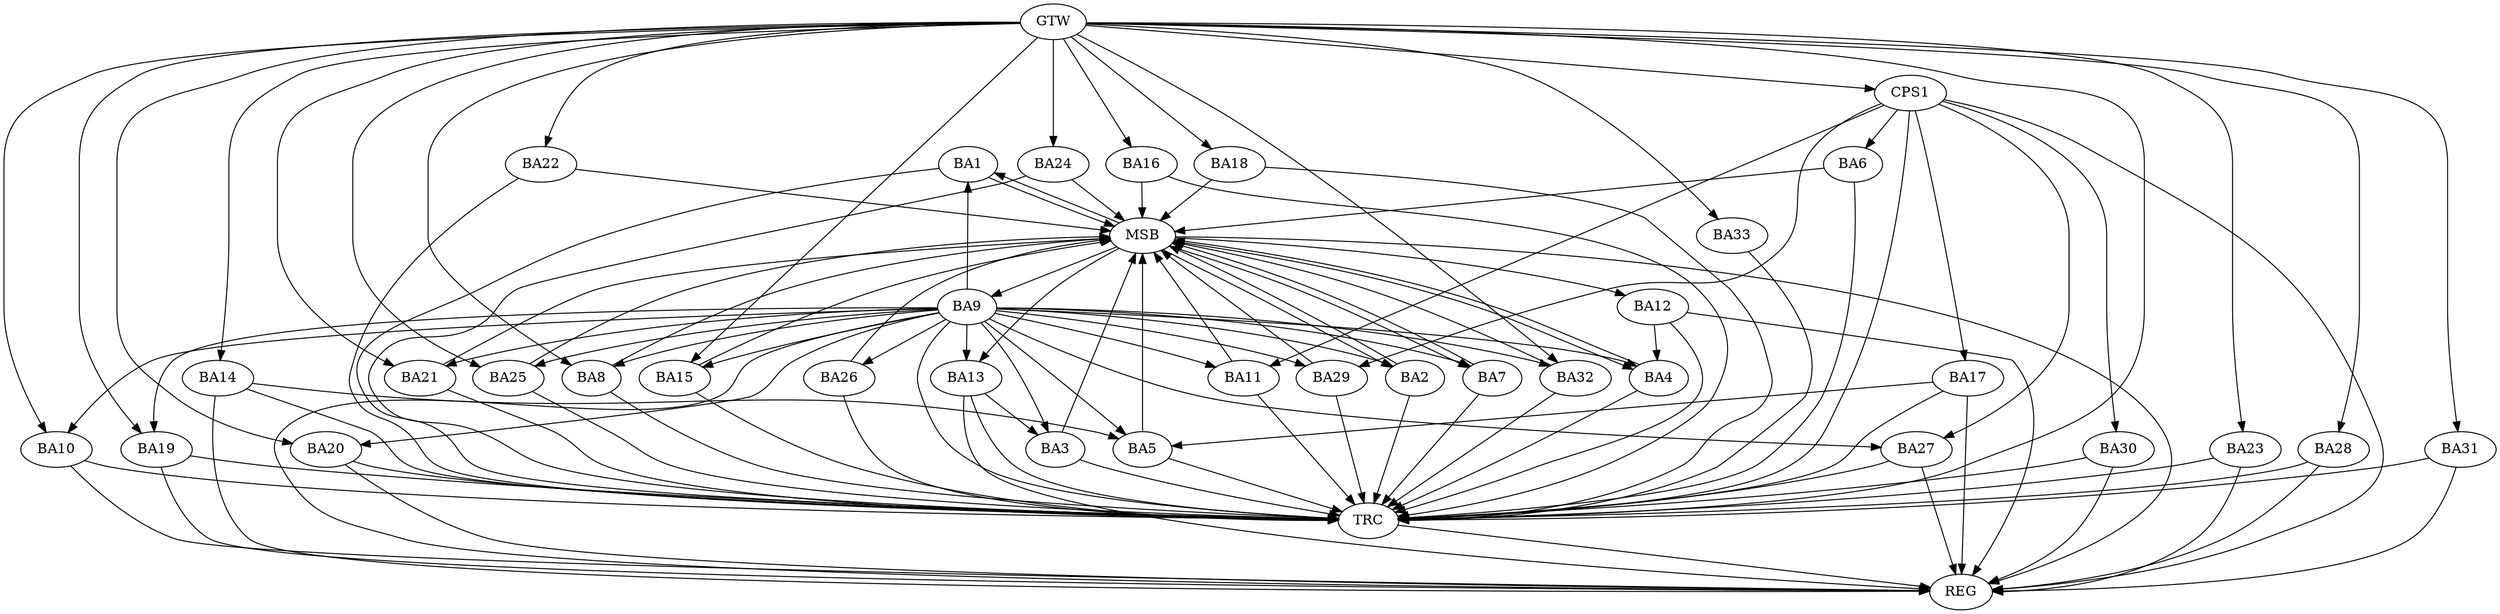 strict digraph G {
  BA1 [ label="BA1" ];
  BA2 [ label="BA2" ];
  BA3 [ label="BA3" ];
  BA4 [ label="BA4" ];
  BA5 [ label="BA5" ];
  BA6 [ label="BA6" ];
  BA7 [ label="BA7" ];
  BA8 [ label="BA8" ];
  BA9 [ label="BA9" ];
  BA10 [ label="BA10" ];
  BA11 [ label="BA11" ];
  BA12 [ label="BA12" ];
  BA13 [ label="BA13" ];
  BA14 [ label="BA14" ];
  BA15 [ label="BA15" ];
  BA16 [ label="BA16" ];
  BA17 [ label="BA17" ];
  BA18 [ label="BA18" ];
  BA19 [ label="BA19" ];
  BA20 [ label="BA20" ];
  BA21 [ label="BA21" ];
  BA22 [ label="BA22" ];
  BA23 [ label="BA23" ];
  BA24 [ label="BA24" ];
  BA25 [ label="BA25" ];
  BA26 [ label="BA26" ];
  BA27 [ label="BA27" ];
  BA28 [ label="BA28" ];
  BA29 [ label="BA29" ];
  BA30 [ label="BA30" ];
  BA31 [ label="BA31" ];
  BA32 [ label="BA32" ];
  BA33 [ label="BA33" ];
  CPS1 [ label="CPS1" ];
  GTW [ label="GTW" ];
  REG [ label="REG" ];
  MSB [ label="MSB" ];
  TRC [ label="TRC" ];
  BA9 -> BA3;
  BA12 -> BA4;
  BA13 -> BA3;
  BA14 -> BA5;
  BA17 -> BA5;
  CPS1 -> BA30;
  CPS1 -> BA11;
  CPS1 -> BA29;
  CPS1 -> BA6;
  CPS1 -> BA27;
  CPS1 -> BA17;
  GTW -> BA8;
  GTW -> BA10;
  GTW -> BA14;
  GTW -> BA15;
  GTW -> BA16;
  GTW -> BA18;
  GTW -> BA19;
  GTW -> BA20;
  GTW -> BA21;
  GTW -> BA22;
  GTW -> BA23;
  GTW -> BA24;
  GTW -> BA25;
  GTW -> BA28;
  GTW -> BA31;
  GTW -> BA32;
  GTW -> BA33;
  GTW -> CPS1;
  BA9 -> REG;
  BA10 -> REG;
  BA12 -> REG;
  BA13 -> REG;
  BA14 -> REG;
  BA17 -> REG;
  BA19 -> REG;
  BA20 -> REG;
  BA23 -> REG;
  BA27 -> REG;
  BA28 -> REG;
  BA30 -> REG;
  BA31 -> REG;
  CPS1 -> REG;
  BA1 -> MSB;
  MSB -> BA2;
  MSB -> REG;
  BA2 -> MSB;
  MSB -> BA1;
  BA3 -> MSB;
  BA4 -> MSB;
  BA5 -> MSB;
  BA6 -> MSB;
  BA7 -> MSB;
  MSB -> BA4;
  BA8 -> MSB;
  BA11 -> MSB;
  MSB -> BA7;
  BA15 -> MSB;
  BA16 -> MSB;
  MSB -> BA12;
  BA18 -> MSB;
  BA21 -> MSB;
  BA22 -> MSB;
  BA24 -> MSB;
  BA25 -> MSB;
  MSB -> BA13;
  BA26 -> MSB;
  BA29 -> MSB;
  BA32 -> MSB;
  MSB -> BA9;
  BA1 -> TRC;
  BA2 -> TRC;
  BA3 -> TRC;
  BA4 -> TRC;
  BA5 -> TRC;
  BA6 -> TRC;
  BA7 -> TRC;
  BA8 -> TRC;
  BA9 -> TRC;
  BA10 -> TRC;
  BA11 -> TRC;
  BA12 -> TRC;
  BA13 -> TRC;
  BA14 -> TRC;
  BA15 -> TRC;
  BA16 -> TRC;
  BA17 -> TRC;
  BA18 -> TRC;
  BA19 -> TRC;
  BA20 -> TRC;
  BA21 -> TRC;
  BA22 -> TRC;
  BA23 -> TRC;
  BA24 -> TRC;
  BA25 -> TRC;
  BA26 -> TRC;
  BA27 -> TRC;
  BA28 -> TRC;
  BA29 -> TRC;
  BA30 -> TRC;
  BA31 -> TRC;
  BA32 -> TRC;
  BA33 -> TRC;
  CPS1 -> TRC;
  GTW -> TRC;
  TRC -> REG;
  BA9 -> BA10;
  BA9 -> BA11;
  BA9 -> BA13;
  BA9 -> BA5;
  BA9 -> BA15;
  BA9 -> BA21;
  BA9 -> BA26;
  BA9 -> BA7;
  BA9 -> BA27;
  BA9 -> BA1;
  BA9 -> BA25;
  BA9 -> BA2;
  BA9 -> BA8;
  BA9 -> BA29;
  BA9 -> BA32;
  BA9 -> BA4;
  BA9 -> BA20;
  BA9 -> BA19;
}
